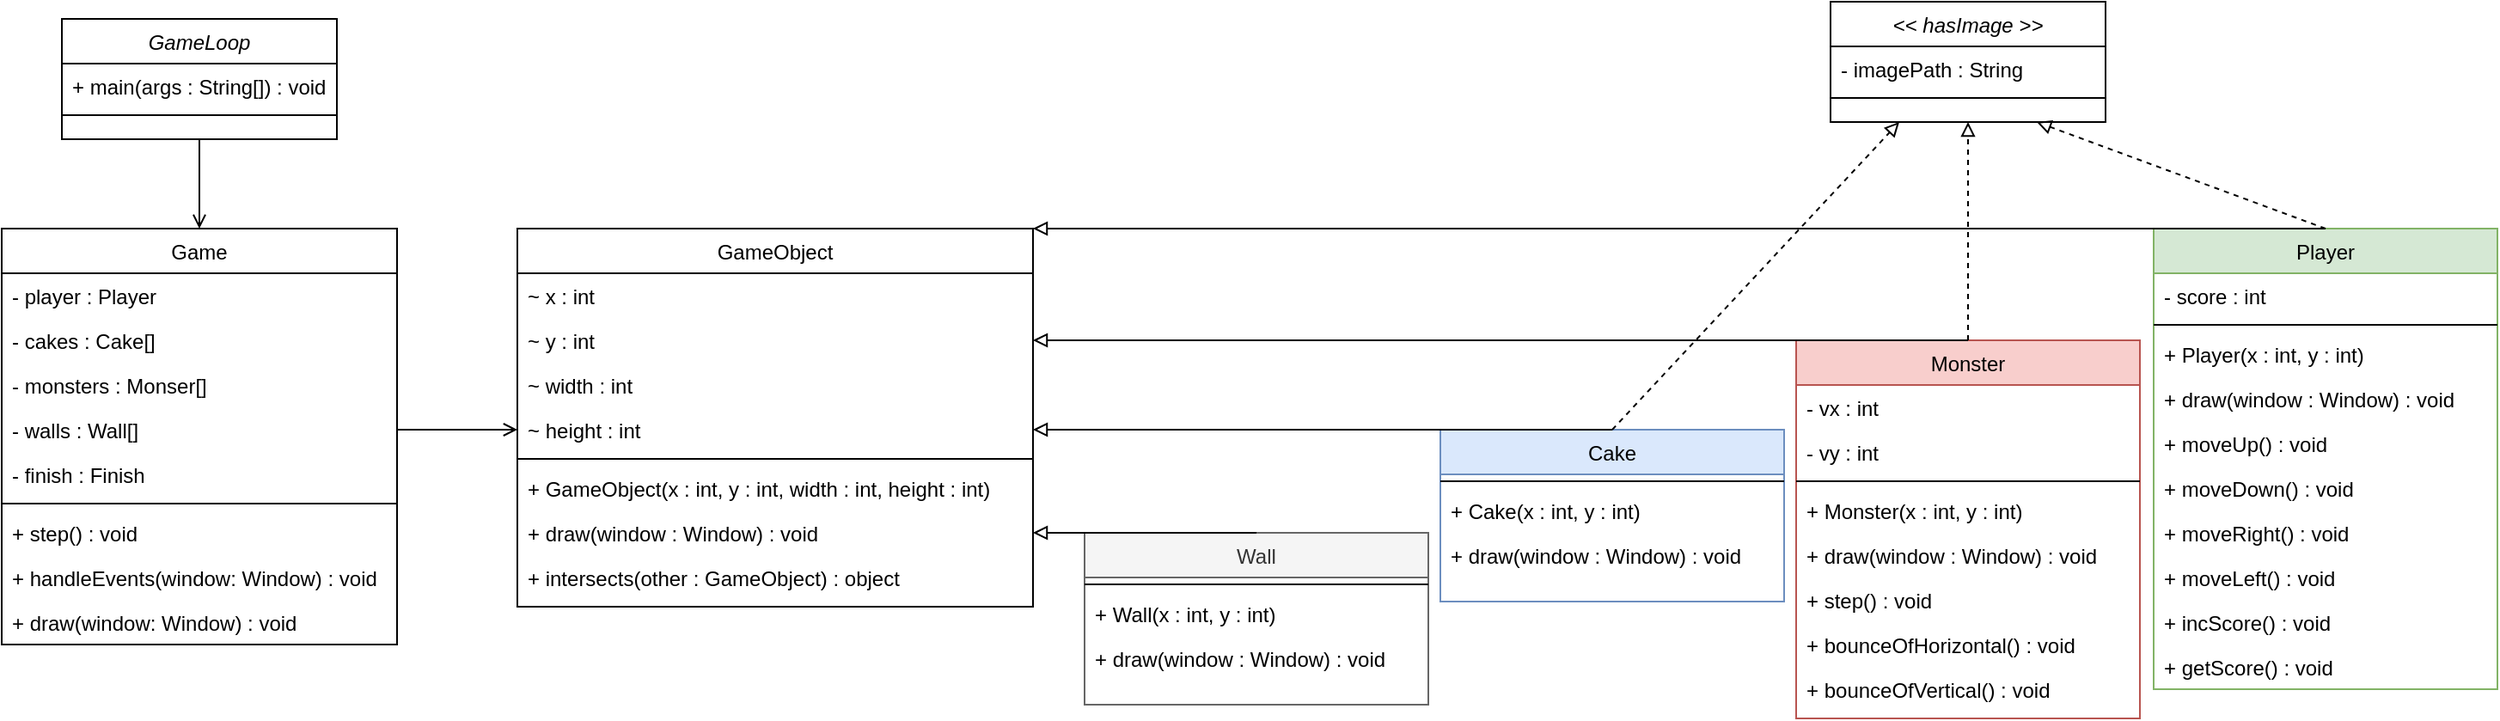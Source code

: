 <mxfile version="20.6.0" type="device"><diagram id="C5RBs43oDa-KdzZeNtuy" name="Page-1"><mxGraphModel dx="2274" dy="794" grid="1" gridSize="10" guides="1" tooltips="1" connect="1" arrows="1" fold="1" page="1" pageScale="1" pageWidth="827" pageHeight="1169" math="0" shadow="0"><root><mxCell id="WIyWlLk6GJQsqaUBKTNV-0"/><mxCell id="WIyWlLk6GJQsqaUBKTNV-1" parent="WIyWlLk6GJQsqaUBKTNV-0"/><mxCell id="zkfFHV4jXpPFQw0GAbJ--0" value="GameLoop" style="swimlane;fontStyle=2;align=center;verticalAlign=top;childLayout=stackLayout;horizontal=1;startSize=26;horizontalStack=0;resizeParent=1;resizeLast=0;collapsible=1;marginBottom=0;rounded=0;shadow=0;strokeWidth=1;" parent="WIyWlLk6GJQsqaUBKTNV-1" vertex="1"><mxGeometry x="-695" y="178" width="160" height="70" as="geometry"><mxRectangle x="230" y="140" width="160" height="26" as="alternateBounds"/></mxGeometry></mxCell><mxCell id="zkfFHV4jXpPFQw0GAbJ--1" value="+ main(args : String[]) : void" style="text;align=left;verticalAlign=top;spacingLeft=4;spacingRight=4;overflow=hidden;rotatable=0;points=[[0,0.5],[1,0.5]];portConstraint=eastwest;rounded=0;" parent="zkfFHV4jXpPFQw0GAbJ--0" vertex="1"><mxGeometry y="26" width="160" height="26" as="geometry"/></mxCell><mxCell id="zkfFHV4jXpPFQw0GAbJ--4" value="" style="line;html=1;strokeWidth=1;align=left;verticalAlign=middle;spacingTop=-1;spacingLeft=3;spacingRight=3;rotatable=0;labelPosition=right;points=[];portConstraint=eastwest;rounded=0;" parent="zkfFHV4jXpPFQw0GAbJ--0" vertex="1"><mxGeometry y="52" width="160" height="8" as="geometry"/></mxCell><mxCell id="zkfFHV4jXpPFQw0GAbJ--17" value="Game" style="swimlane;fontStyle=0;align=center;verticalAlign=top;childLayout=stackLayout;horizontal=1;startSize=26;horizontalStack=0;resizeParent=1;resizeLast=0;collapsible=1;marginBottom=0;rounded=0;shadow=0;strokeWidth=1;" parent="WIyWlLk6GJQsqaUBKTNV-1" vertex="1"><mxGeometry x="-730" y="300" width="230" height="242" as="geometry"><mxRectangle x="550" y="140" width="160" height="26" as="alternateBounds"/></mxGeometry></mxCell><mxCell id="zkfFHV4jXpPFQw0GAbJ--18" value="- player : Player" style="text;align=left;verticalAlign=top;spacingLeft=4;spacingRight=4;overflow=hidden;rotatable=0;points=[[0,0.5],[1,0.5]];portConstraint=eastwest;rounded=0;" parent="zkfFHV4jXpPFQw0GAbJ--17" vertex="1"><mxGeometry y="26" width="230" height="26" as="geometry"/></mxCell><mxCell id="zkfFHV4jXpPFQw0GAbJ--19" value="- cakes : Cake[]" style="text;align=left;verticalAlign=top;spacingLeft=4;spacingRight=4;overflow=hidden;rotatable=0;points=[[0,0.5],[1,0.5]];portConstraint=eastwest;rounded=0;shadow=0;html=0;" parent="zkfFHV4jXpPFQw0GAbJ--17" vertex="1"><mxGeometry y="52" width="230" height="26" as="geometry"/></mxCell><mxCell id="zkfFHV4jXpPFQw0GAbJ--20" value="- monsters : Monser[]" style="text;align=left;verticalAlign=top;spacingLeft=4;spacingRight=4;overflow=hidden;rotatable=0;points=[[0,0.5],[1,0.5]];portConstraint=eastwest;rounded=0;shadow=0;html=0;" parent="zkfFHV4jXpPFQw0GAbJ--17" vertex="1"><mxGeometry y="78" width="230" height="26" as="geometry"/></mxCell><mxCell id="zkfFHV4jXpPFQw0GAbJ--21" value="- walls : Wall[]" style="text;align=left;verticalAlign=top;spacingLeft=4;spacingRight=4;overflow=hidden;rotatable=0;points=[[0,0.5],[1,0.5]];portConstraint=eastwest;rounded=0;shadow=0;html=0;" parent="zkfFHV4jXpPFQw0GAbJ--17" vertex="1"><mxGeometry y="104" width="230" height="26" as="geometry"/></mxCell><mxCell id="zkfFHV4jXpPFQw0GAbJ--22" value="- finish : Finish" style="text;align=left;verticalAlign=top;spacingLeft=4;spacingRight=4;overflow=hidden;rotatable=0;points=[[0,0.5],[1,0.5]];portConstraint=eastwest;rounded=0;shadow=0;html=0;" parent="zkfFHV4jXpPFQw0GAbJ--17" vertex="1"><mxGeometry y="130" width="230" height="26" as="geometry"/></mxCell><mxCell id="zkfFHV4jXpPFQw0GAbJ--23" value="" style="line;html=1;strokeWidth=1;align=left;verticalAlign=middle;spacingTop=-1;spacingLeft=3;spacingRight=3;rotatable=0;labelPosition=right;points=[];portConstraint=eastwest;rounded=0;" parent="zkfFHV4jXpPFQw0GAbJ--17" vertex="1"><mxGeometry y="156" width="230" height="8" as="geometry"/></mxCell><mxCell id="zkfFHV4jXpPFQw0GAbJ--24" value="+ step() : void" style="text;align=left;verticalAlign=top;spacingLeft=4;spacingRight=4;overflow=hidden;rotatable=0;points=[[0,0.5],[1,0.5]];portConstraint=eastwest;rounded=0;" parent="zkfFHV4jXpPFQw0GAbJ--17" vertex="1"><mxGeometry y="164" width="230" height="26" as="geometry"/></mxCell><mxCell id="zkfFHV4jXpPFQw0GAbJ--25" value="+ handleEvents(window: Window) : void" style="text;align=left;verticalAlign=top;spacingLeft=4;spacingRight=4;overflow=hidden;rotatable=0;points=[[0,0.5],[1,0.5]];portConstraint=eastwest;rounded=0;" parent="zkfFHV4jXpPFQw0GAbJ--17" vertex="1"><mxGeometry y="190" width="230" height="26" as="geometry"/></mxCell><mxCell id="EcoaIy8J6aE25qaaakp9-0" value="+ draw(window: Window) : void" style="text;align=left;verticalAlign=top;spacingLeft=4;spacingRight=4;overflow=hidden;rotatable=0;points=[[0,0.5],[1,0.5]];portConstraint=eastwest;rounded=0;" parent="zkfFHV4jXpPFQw0GAbJ--17" vertex="1"><mxGeometry y="216" width="230" height="26" as="geometry"/></mxCell><mxCell id="EcoaIy8J6aE25qaaakp9-1" value="GameObject" style="swimlane;fontStyle=0;align=center;verticalAlign=top;childLayout=stackLayout;horizontal=1;startSize=26;horizontalStack=0;resizeParent=1;resizeLast=0;collapsible=1;marginBottom=0;rounded=0;shadow=0;strokeWidth=1;" parent="WIyWlLk6GJQsqaUBKTNV-1" vertex="1"><mxGeometry x="-430" y="300" width="300" height="220" as="geometry"><mxRectangle x="550" y="140" width="160" height="26" as="alternateBounds"/></mxGeometry></mxCell><mxCell id="EcoaIy8J6aE25qaaakp9-2" value="~ x : int" style="text;align=left;verticalAlign=top;spacingLeft=4;spacingRight=4;overflow=hidden;rotatable=0;points=[[0,0.5],[1,0.5]];portConstraint=eastwest;rounded=0;" parent="EcoaIy8J6aE25qaaakp9-1" vertex="1"><mxGeometry y="26" width="300" height="26" as="geometry"/></mxCell><mxCell id="EcoaIy8J6aE25qaaakp9-3" value="~ y : int" style="text;align=left;verticalAlign=top;spacingLeft=4;spacingRight=4;overflow=hidden;rotatable=0;points=[[0,0.5],[1,0.5]];portConstraint=eastwest;rounded=0;shadow=0;html=0;" parent="EcoaIy8J6aE25qaaakp9-1" vertex="1"><mxGeometry y="52" width="300" height="26" as="geometry"/></mxCell><mxCell id="EcoaIy8J6aE25qaaakp9-4" value="~ width : int" style="text;align=left;verticalAlign=top;spacingLeft=4;spacingRight=4;overflow=hidden;rotatable=0;points=[[0,0.5],[1,0.5]];portConstraint=eastwest;rounded=0;shadow=0;html=0;" parent="EcoaIy8J6aE25qaaakp9-1" vertex="1"><mxGeometry y="78" width="300" height="26" as="geometry"/></mxCell><mxCell id="EcoaIy8J6aE25qaaakp9-5" value="~ height : int" style="text;align=left;verticalAlign=top;spacingLeft=4;spacingRight=4;overflow=hidden;rotatable=0;points=[[0,0.5],[1,0.5]];portConstraint=eastwest;rounded=0;shadow=0;html=0;" parent="EcoaIy8J6aE25qaaakp9-1" vertex="1"><mxGeometry y="104" width="300" height="26" as="geometry"/></mxCell><mxCell id="EcoaIy8J6aE25qaaakp9-7" value="" style="line;html=1;strokeWidth=1;align=left;verticalAlign=middle;spacingTop=-1;spacingLeft=3;spacingRight=3;rotatable=0;labelPosition=right;points=[];portConstraint=eastwest;rounded=0;" parent="EcoaIy8J6aE25qaaakp9-1" vertex="1"><mxGeometry y="130" width="300" height="8" as="geometry"/></mxCell><mxCell id="EcoaIy8J6aE25qaaakp9-8" value="+ GameObject(x : int, y : int, width : int, height : int)" style="text;align=left;verticalAlign=top;spacingLeft=4;spacingRight=4;overflow=hidden;rotatable=0;points=[[0,0.5],[1,0.5]];portConstraint=eastwest;rounded=0;" parent="EcoaIy8J6aE25qaaakp9-1" vertex="1"><mxGeometry y="138" width="300" height="26" as="geometry"/></mxCell><mxCell id="EcoaIy8J6aE25qaaakp9-10" value="+ draw(window : Window) : void" style="text;align=left;verticalAlign=top;spacingLeft=4;spacingRight=4;overflow=hidden;rotatable=0;points=[[0,0.5],[1,0.5]];portConstraint=eastwest;rounded=0;" parent="EcoaIy8J6aE25qaaakp9-1" vertex="1"><mxGeometry y="164" width="300" height="26" as="geometry"/></mxCell><mxCell id="EcoaIy8J6aE25qaaakp9-11" value="+ intersects(other : GameObject) : object" style="text;align=left;verticalAlign=top;spacingLeft=4;spacingRight=4;overflow=hidden;rotatable=0;points=[[0,0.5],[1,0.5]];portConstraint=eastwest;rounded=0;" parent="EcoaIy8J6aE25qaaakp9-1" vertex="1"><mxGeometry y="190" width="300" height="26" as="geometry"/></mxCell><mxCell id="EcoaIy8J6aE25qaaakp9-22" value="Monster" style="swimlane;fontStyle=0;align=center;verticalAlign=top;childLayout=stackLayout;horizontal=1;startSize=26;horizontalStack=0;resizeParent=1;resizeLast=0;collapsible=1;marginBottom=0;rounded=0;shadow=0;strokeWidth=1;fillColor=#f8cecc;strokeColor=#b85450;" parent="WIyWlLk6GJQsqaUBKTNV-1" vertex="1"><mxGeometry x="314" y="365" width="200" height="220" as="geometry"><mxRectangle x="827" y="210" width="160" height="26" as="alternateBounds"/></mxGeometry></mxCell><mxCell id="EcoaIy8J6aE25qaaakp9-23" value="- vx : int" style="text;align=left;verticalAlign=top;spacingLeft=4;spacingRight=4;overflow=hidden;rotatable=0;points=[[0,0.5],[1,0.5]];portConstraint=eastwest;rounded=0;" parent="EcoaIy8J6aE25qaaakp9-22" vertex="1"><mxGeometry y="26" width="200" height="26" as="geometry"/></mxCell><mxCell id="EcoaIy8J6aE25qaaakp9-24" value="- vy : int" style="text;align=left;verticalAlign=top;spacingLeft=4;spacingRight=4;overflow=hidden;rotatable=0;points=[[0,0.5],[1,0.5]];portConstraint=eastwest;rounded=0;shadow=0;html=0;" parent="EcoaIy8J6aE25qaaakp9-22" vertex="1"><mxGeometry y="52" width="200" height="26" as="geometry"/></mxCell><mxCell id="EcoaIy8J6aE25qaaakp9-27" value="" style="line;html=1;strokeWidth=1;align=left;verticalAlign=middle;spacingTop=-1;spacingLeft=3;spacingRight=3;rotatable=0;labelPosition=right;points=[];portConstraint=eastwest;rounded=0;" parent="EcoaIy8J6aE25qaaakp9-22" vertex="1"><mxGeometry y="78" width="200" height="8" as="geometry"/></mxCell><mxCell id="EcoaIy8J6aE25qaaakp9-28" value="+ Monster(x : int, y : int)" style="text;align=left;verticalAlign=top;spacingLeft=4;spacingRight=4;overflow=hidden;rotatable=0;points=[[0,0.5],[1,0.5]];portConstraint=eastwest;rounded=0;" parent="EcoaIy8J6aE25qaaakp9-22" vertex="1"><mxGeometry y="86" width="200" height="26" as="geometry"/></mxCell><mxCell id="EcoaIy8J6aE25qaaakp9-30" value="+ draw(window : Window) : void" style="text;align=left;verticalAlign=top;spacingLeft=4;spacingRight=4;overflow=hidden;rotatable=0;points=[[0,0.5],[1,0.5]];portConstraint=eastwest;rounded=0;" parent="EcoaIy8J6aE25qaaakp9-22" vertex="1"><mxGeometry y="112" width="200" height="26" as="geometry"/></mxCell><mxCell id="EcoaIy8J6aE25qaaakp9-31" value="+ step() : void" style="text;align=left;verticalAlign=top;spacingLeft=4;spacingRight=4;overflow=hidden;rotatable=0;points=[[0,0.5],[1,0.5]];portConstraint=eastwest;rounded=0;" parent="EcoaIy8J6aE25qaaakp9-22" vertex="1"><mxGeometry y="138" width="200" height="26" as="geometry"/></mxCell><mxCell id="EcoaIy8J6aE25qaaakp9-32" value="+ bounceOfHorizontal() : void" style="text;align=left;verticalAlign=top;spacingLeft=4;spacingRight=4;overflow=hidden;rotatable=0;points=[[0,0.5],[1,0.5]];portConstraint=eastwest;rounded=0;" parent="EcoaIy8J6aE25qaaakp9-22" vertex="1"><mxGeometry y="164" width="200" height="26" as="geometry"/></mxCell><mxCell id="EcoaIy8J6aE25qaaakp9-33" value="+ bounceOfVertical() : void" style="text;align=left;verticalAlign=top;spacingLeft=4;spacingRight=4;overflow=hidden;rotatable=0;points=[[0,0.5],[1,0.5]];portConstraint=eastwest;rounded=0;" parent="EcoaIy8J6aE25qaaakp9-22" vertex="1"><mxGeometry y="190" width="200" height="26" as="geometry"/></mxCell><mxCell id="EcoaIy8J6aE25qaaakp9-43" value="Player" style="swimlane;fontStyle=0;align=center;verticalAlign=top;childLayout=stackLayout;horizontal=1;startSize=26;horizontalStack=0;resizeParent=1;resizeLast=0;collapsible=1;marginBottom=0;rounded=0;shadow=0;strokeWidth=1;fillColor=#d5e8d4;strokeColor=#82b366;" parent="WIyWlLk6GJQsqaUBKTNV-1" vertex="1"><mxGeometry x="522" y="300" width="200" height="268" as="geometry"><mxRectangle x="500" y="450" width="160" height="26" as="alternateBounds"/></mxGeometry></mxCell><mxCell id="EcoaIy8J6aE25qaaakp9-44" value="- score : int" style="text;align=left;verticalAlign=top;spacingLeft=4;spacingRight=4;overflow=hidden;rotatable=0;points=[[0,0.5],[1,0.5]];portConstraint=eastwest;rounded=0;" parent="EcoaIy8J6aE25qaaakp9-43" vertex="1"><mxGeometry y="26" width="200" height="26" as="geometry"/></mxCell><mxCell id="EcoaIy8J6aE25qaaakp9-46" value="" style="line;html=1;strokeWidth=1;align=left;verticalAlign=middle;spacingTop=-1;spacingLeft=3;spacingRight=3;rotatable=0;labelPosition=right;points=[];portConstraint=eastwest;rounded=0;" parent="EcoaIy8J6aE25qaaakp9-43" vertex="1"><mxGeometry y="52" width="200" height="8" as="geometry"/></mxCell><mxCell id="EcoaIy8J6aE25qaaakp9-47" value="+ Player(x : int, y : int)" style="text;align=left;verticalAlign=top;spacingLeft=4;spacingRight=4;overflow=hidden;rotatable=0;points=[[0,0.5],[1,0.5]];portConstraint=eastwest;rounded=0;" parent="EcoaIy8J6aE25qaaakp9-43" vertex="1"><mxGeometry y="60" width="200" height="26" as="geometry"/></mxCell><mxCell id="EcoaIy8J6aE25qaaakp9-48" value="+ draw(window : Window) : void" style="text;align=left;verticalAlign=top;spacingLeft=4;spacingRight=4;overflow=hidden;rotatable=0;points=[[0,0.5],[1,0.5]];portConstraint=eastwest;rounded=0;" parent="EcoaIy8J6aE25qaaakp9-43" vertex="1"><mxGeometry y="86" width="200" height="26" as="geometry"/></mxCell><mxCell id="EcoaIy8J6aE25qaaakp9-49" value="+ moveUp() : void" style="text;align=left;verticalAlign=top;spacingLeft=4;spacingRight=4;overflow=hidden;rotatable=0;points=[[0,0.5],[1,0.5]];portConstraint=eastwest;rounded=0;" parent="EcoaIy8J6aE25qaaakp9-43" vertex="1"><mxGeometry y="112" width="200" height="26" as="geometry"/></mxCell><mxCell id="EcoaIy8J6aE25qaaakp9-50" value="+ moveDown() : void" style="text;align=left;verticalAlign=top;spacingLeft=4;spacingRight=4;overflow=hidden;rotatable=0;points=[[0,0.5],[1,0.5]];portConstraint=eastwest;rounded=0;" parent="EcoaIy8J6aE25qaaakp9-43" vertex="1"><mxGeometry y="138" width="200" height="26" as="geometry"/></mxCell><mxCell id="EcoaIy8J6aE25qaaakp9-51" value="+ moveRight() : void" style="text;align=left;verticalAlign=top;spacingLeft=4;spacingRight=4;overflow=hidden;rotatable=0;points=[[0,0.5],[1,0.5]];portConstraint=eastwest;rounded=0;" parent="EcoaIy8J6aE25qaaakp9-43" vertex="1"><mxGeometry y="164" width="200" height="26" as="geometry"/></mxCell><mxCell id="EcoaIy8J6aE25qaaakp9-52" value="+ moveLeft() : void" style="text;align=left;verticalAlign=top;spacingLeft=4;spacingRight=4;overflow=hidden;rotatable=0;points=[[0,0.5],[1,0.5]];portConstraint=eastwest;rounded=0;" parent="EcoaIy8J6aE25qaaakp9-43" vertex="1"><mxGeometry y="190" width="200" height="26" as="geometry"/></mxCell><mxCell id="EcoaIy8J6aE25qaaakp9-53" value="+ incScore() : void" style="text;align=left;verticalAlign=top;spacingLeft=4;spacingRight=4;overflow=hidden;rotatable=0;points=[[0,0.5],[1,0.5]];portConstraint=eastwest;rounded=0;" parent="EcoaIy8J6aE25qaaakp9-43" vertex="1"><mxGeometry y="216" width="200" height="26" as="geometry"/></mxCell><mxCell id="EcoaIy8J6aE25qaaakp9-54" value="+ getScore() : void" style="text;align=left;verticalAlign=top;spacingLeft=4;spacingRight=4;overflow=hidden;rotatable=0;points=[[0,0.5],[1,0.5]];portConstraint=eastwest;rounded=0;" parent="EcoaIy8J6aE25qaaakp9-43" vertex="1"><mxGeometry y="242" width="200" height="26" as="geometry"/></mxCell><mxCell id="EcoaIy8J6aE25qaaakp9-55" value="Cake" style="swimlane;fontStyle=0;align=center;verticalAlign=top;childLayout=stackLayout;horizontal=1;startSize=26;horizontalStack=0;resizeParent=1;resizeLast=0;collapsible=1;marginBottom=0;rounded=0;shadow=0;strokeWidth=1;fillColor=#dae8fc;strokeColor=#6c8ebf;" parent="WIyWlLk6GJQsqaUBKTNV-1" vertex="1"><mxGeometry x="107" y="417" width="200" height="100" as="geometry"><mxRectangle x="650" y="290" width="160" height="26" as="alternateBounds"/></mxGeometry></mxCell><mxCell id="EcoaIy8J6aE25qaaakp9-58" value="" style="line;html=1;strokeWidth=1;align=left;verticalAlign=middle;spacingTop=-1;spacingLeft=3;spacingRight=3;rotatable=0;labelPosition=right;points=[];portConstraint=eastwest;rounded=0;" parent="EcoaIy8J6aE25qaaakp9-55" vertex="1"><mxGeometry y="26" width="200" height="8" as="geometry"/></mxCell><mxCell id="EcoaIy8J6aE25qaaakp9-59" value="+ Cake(x : int, y : int)" style="text;align=left;verticalAlign=top;spacingLeft=4;spacingRight=4;overflow=hidden;rotatable=0;points=[[0,0.5],[1,0.5]];portConstraint=eastwest;rounded=0;" parent="EcoaIy8J6aE25qaaakp9-55" vertex="1"><mxGeometry y="34" width="200" height="26" as="geometry"/></mxCell><mxCell id="EcoaIy8J6aE25qaaakp9-60" value="+ draw(window : Window) : void" style="text;align=left;verticalAlign=top;spacingLeft=4;spacingRight=4;overflow=hidden;rotatable=0;points=[[0,0.5],[1,0.5]];portConstraint=eastwest;rounded=0;" parent="EcoaIy8J6aE25qaaakp9-55" vertex="1"><mxGeometry y="60" width="200" height="26" as="geometry"/></mxCell><mxCell id="EcoaIy8J6aE25qaaakp9-64" value="Wall" style="swimlane;fontStyle=0;align=center;verticalAlign=top;childLayout=stackLayout;horizontal=1;startSize=26;horizontalStack=0;resizeParent=1;resizeLast=0;collapsible=1;marginBottom=0;rounded=0;shadow=0;strokeWidth=1;fillColor=#f5f5f5;fontColor=#333333;strokeColor=#666666;" parent="WIyWlLk6GJQsqaUBKTNV-1" vertex="1"><mxGeometry x="-100" y="477" width="200" height="100" as="geometry"><mxRectangle x="480" y="345" width="160" height="26" as="alternateBounds"/></mxGeometry></mxCell><mxCell id="EcoaIy8J6aE25qaaakp9-65" value="" style="line;html=1;strokeWidth=1;align=left;verticalAlign=middle;spacingTop=-1;spacingLeft=3;spacingRight=3;rotatable=0;labelPosition=right;points=[];portConstraint=eastwest;rounded=0;" parent="EcoaIy8J6aE25qaaakp9-64" vertex="1"><mxGeometry y="26" width="200" height="8" as="geometry"/></mxCell><mxCell id="EcoaIy8J6aE25qaaakp9-66" value="+ Wall(x : int, y : int)" style="text;align=left;verticalAlign=top;spacingLeft=4;spacingRight=4;overflow=hidden;rotatable=0;points=[[0,0.5],[1,0.5]];portConstraint=eastwest;rounded=0;" parent="EcoaIy8J6aE25qaaakp9-64" vertex="1"><mxGeometry y="34" width="200" height="26" as="geometry"/></mxCell><mxCell id="EcoaIy8J6aE25qaaakp9-67" value="+ draw(window : Window) : void" style="text;align=left;verticalAlign=top;spacingLeft=4;spacingRight=4;overflow=hidden;rotatable=0;points=[[0,0.5],[1,0.5]];portConstraint=eastwest;rounded=0;" parent="EcoaIy8J6aE25qaaakp9-64" vertex="1"><mxGeometry y="60" width="200" height="26" as="geometry"/></mxCell><mxCell id="EcoaIy8J6aE25qaaakp9-68" value="" style="endArrow=block;html=1;rounded=0;exitX=0.5;exitY=0;exitDx=0;exitDy=0;entryX=1;entryY=0.5;entryDx=0;entryDy=0;endFill=0;" parent="WIyWlLk6GJQsqaUBKTNV-1" source="EcoaIy8J6aE25qaaakp9-64" edge="1"><mxGeometry width="50" height="50" relative="1" as="geometry"><mxPoint x="-710" y="528" as="sourcePoint"/><mxPoint x="-130" y="477.0" as="targetPoint"/></mxGeometry></mxCell><mxCell id="EcoaIy8J6aE25qaaakp9-69" value="" style="endArrow=block;html=1;rounded=0;exitX=0.5;exitY=0;exitDx=0;exitDy=0;endFill=0;entryX=1;entryY=0.5;entryDx=0;entryDy=0;" parent="WIyWlLk6GJQsqaUBKTNV-1" source="EcoaIy8J6aE25qaaakp9-55" target="EcoaIy8J6aE25qaaakp9-5" edge="1"><mxGeometry width="50" height="50" relative="1" as="geometry"><mxPoint x="-600" y="618" as="sourcePoint"/><mxPoint x="-280" y="548" as="targetPoint"/></mxGeometry></mxCell><mxCell id="EcoaIy8J6aE25qaaakp9-70" value="" style="endArrow=block;html=1;rounded=0;exitX=0.5;exitY=0;exitDx=0;exitDy=0;entryX=1;entryY=0.5;entryDx=0;entryDy=0;endFill=0;" parent="WIyWlLk6GJQsqaUBKTNV-1" source="EcoaIy8J6aE25qaaakp9-22" target="EcoaIy8J6aE25qaaakp9-3" edge="1"><mxGeometry width="50" height="50" relative="1" as="geometry"><mxPoint x="-390" y="618" as="sourcePoint"/><mxPoint x="-225" y="568" as="targetPoint"/></mxGeometry></mxCell><mxCell id="EcoaIy8J6aE25qaaakp9-71" value="" style="endArrow=block;html=1;rounded=0;exitX=0.5;exitY=0;exitDx=0;exitDy=0;endFill=0;entryX=1;entryY=0;entryDx=0;entryDy=0;" parent="WIyWlLk6GJQsqaUBKTNV-1" source="EcoaIy8J6aE25qaaakp9-43" target="EcoaIy8J6aE25qaaakp9-1" edge="1"><mxGeometry width="50" height="50" relative="1" as="geometry"><mxPoint x="-180" y="618" as="sourcePoint"/><mxPoint x="-280" y="548" as="targetPoint"/></mxGeometry></mxCell><mxCell id="EcoaIy8J6aE25qaaakp9-72" value="" style="endArrow=open;html=1;rounded=0;exitX=1;exitY=0.5;exitDx=0;exitDy=0;entryX=0;entryY=0.5;entryDx=0;entryDy=0;endFill=0;" parent="WIyWlLk6GJQsqaUBKTNV-1" source="zkfFHV4jXpPFQw0GAbJ--21" target="EcoaIy8J6aE25qaaakp9-5" edge="1"><mxGeometry width="50" height="50" relative="1" as="geometry"><mxPoint x="-360" y="258" as="sourcePoint"/><mxPoint x="-310" y="208" as="targetPoint"/></mxGeometry></mxCell><mxCell id="EcoaIy8J6aE25qaaakp9-73" value="" style="endArrow=open;html=1;rounded=0;exitX=0.5;exitY=1;exitDx=0;exitDy=0;entryX=0.5;entryY=0;entryDx=0;entryDy=0;endFill=0;" parent="WIyWlLk6GJQsqaUBKTNV-1" source="zkfFHV4jXpPFQw0GAbJ--0" target="zkfFHV4jXpPFQw0GAbJ--17" edge="1"><mxGeometry width="50" height="50" relative="1" as="geometry"><mxPoint x="-490" y="427" as="sourcePoint"/><mxPoint x="-420" y="427" as="targetPoint"/></mxGeometry></mxCell><mxCell id="EcoaIy8J6aE25qaaakp9-74" value="&lt;&lt; hasImage &gt;&gt;" style="swimlane;fontStyle=2;align=center;verticalAlign=top;childLayout=stackLayout;horizontal=1;startSize=26;horizontalStack=0;resizeParent=1;resizeLast=0;collapsible=1;marginBottom=0;rounded=0;shadow=0;strokeWidth=1;" parent="WIyWlLk6GJQsqaUBKTNV-1" vertex="1"><mxGeometry x="334" y="168" width="160" height="70" as="geometry"><mxRectangle x="230" y="140" width="160" height="26" as="alternateBounds"/></mxGeometry></mxCell><mxCell id="EcoaIy8J6aE25qaaakp9-75" value="- imagePath : String" style="text;align=left;verticalAlign=top;spacingLeft=4;spacingRight=4;overflow=hidden;rotatable=0;points=[[0,0.5],[1,0.5]];portConstraint=eastwest;rounded=0;" parent="EcoaIy8J6aE25qaaakp9-74" vertex="1"><mxGeometry y="26" width="160" height="26" as="geometry"/></mxCell><mxCell id="EcoaIy8J6aE25qaaakp9-76" value="" style="line;html=1;strokeWidth=1;align=left;verticalAlign=middle;spacingTop=-1;spacingLeft=3;spacingRight=3;rotatable=0;labelPosition=right;points=[];portConstraint=eastwest;rounded=0;" parent="EcoaIy8J6aE25qaaakp9-74" vertex="1"><mxGeometry y="52" width="160" height="8" as="geometry"/></mxCell><mxCell id="EcoaIy8J6aE25qaaakp9-78" value="" style="endArrow=block;html=1;rounded=0;exitX=0.5;exitY=0;exitDx=0;exitDy=0;endFill=0;entryX=0.25;entryY=1;entryDx=0;entryDy=0;dashed=1;" parent="WIyWlLk6GJQsqaUBKTNV-1" source="EcoaIy8J6aE25qaaakp9-55" target="EcoaIy8J6aE25qaaakp9-74" edge="1"><mxGeometry width="50" height="50" relative="1" as="geometry"><mxPoint x="10" y="487" as="sourcePoint"/><mxPoint x="230" y="248" as="targetPoint"/></mxGeometry></mxCell><mxCell id="EcoaIy8J6aE25qaaakp9-79" value="" style="endArrow=block;html=1;rounded=0;exitX=0.5;exitY=0;exitDx=0;exitDy=0;endFill=0;entryX=0.5;entryY=1;entryDx=0;entryDy=0;dashed=1;" parent="WIyWlLk6GJQsqaUBKTNV-1" source="EcoaIy8J6aE25qaaakp9-22" target="EcoaIy8J6aE25qaaakp9-74" edge="1"><mxGeometry width="50" height="50" relative="1" as="geometry"><mxPoint x="20" y="497" as="sourcePoint"/><mxPoint x="250" y="258" as="targetPoint"/></mxGeometry></mxCell><mxCell id="EcoaIy8J6aE25qaaakp9-80" value="" style="endArrow=block;html=1;rounded=0;exitX=0.5;exitY=0;exitDx=0;exitDy=0;endFill=0;entryX=0.75;entryY=1;entryDx=0;entryDy=0;dashed=1;" parent="WIyWlLk6GJQsqaUBKTNV-1" source="EcoaIy8J6aE25qaaakp9-43" target="EcoaIy8J6aE25qaaakp9-74" edge="1"><mxGeometry width="50" height="50" relative="1" as="geometry"><mxPoint x="30" y="507" as="sourcePoint"/><mxPoint x="270" y="248" as="targetPoint"/></mxGeometry></mxCell></root></mxGraphModel></diagram></mxfile>